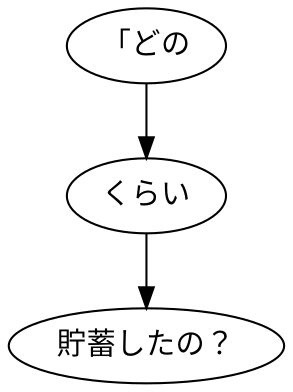 digraph graph3118 {
	node0 [label="「どの"];
	node1 [label="くらい"];
	node2 [label="貯蓄したの？"];
	node0 -> node1;
	node1 -> node2;
}
